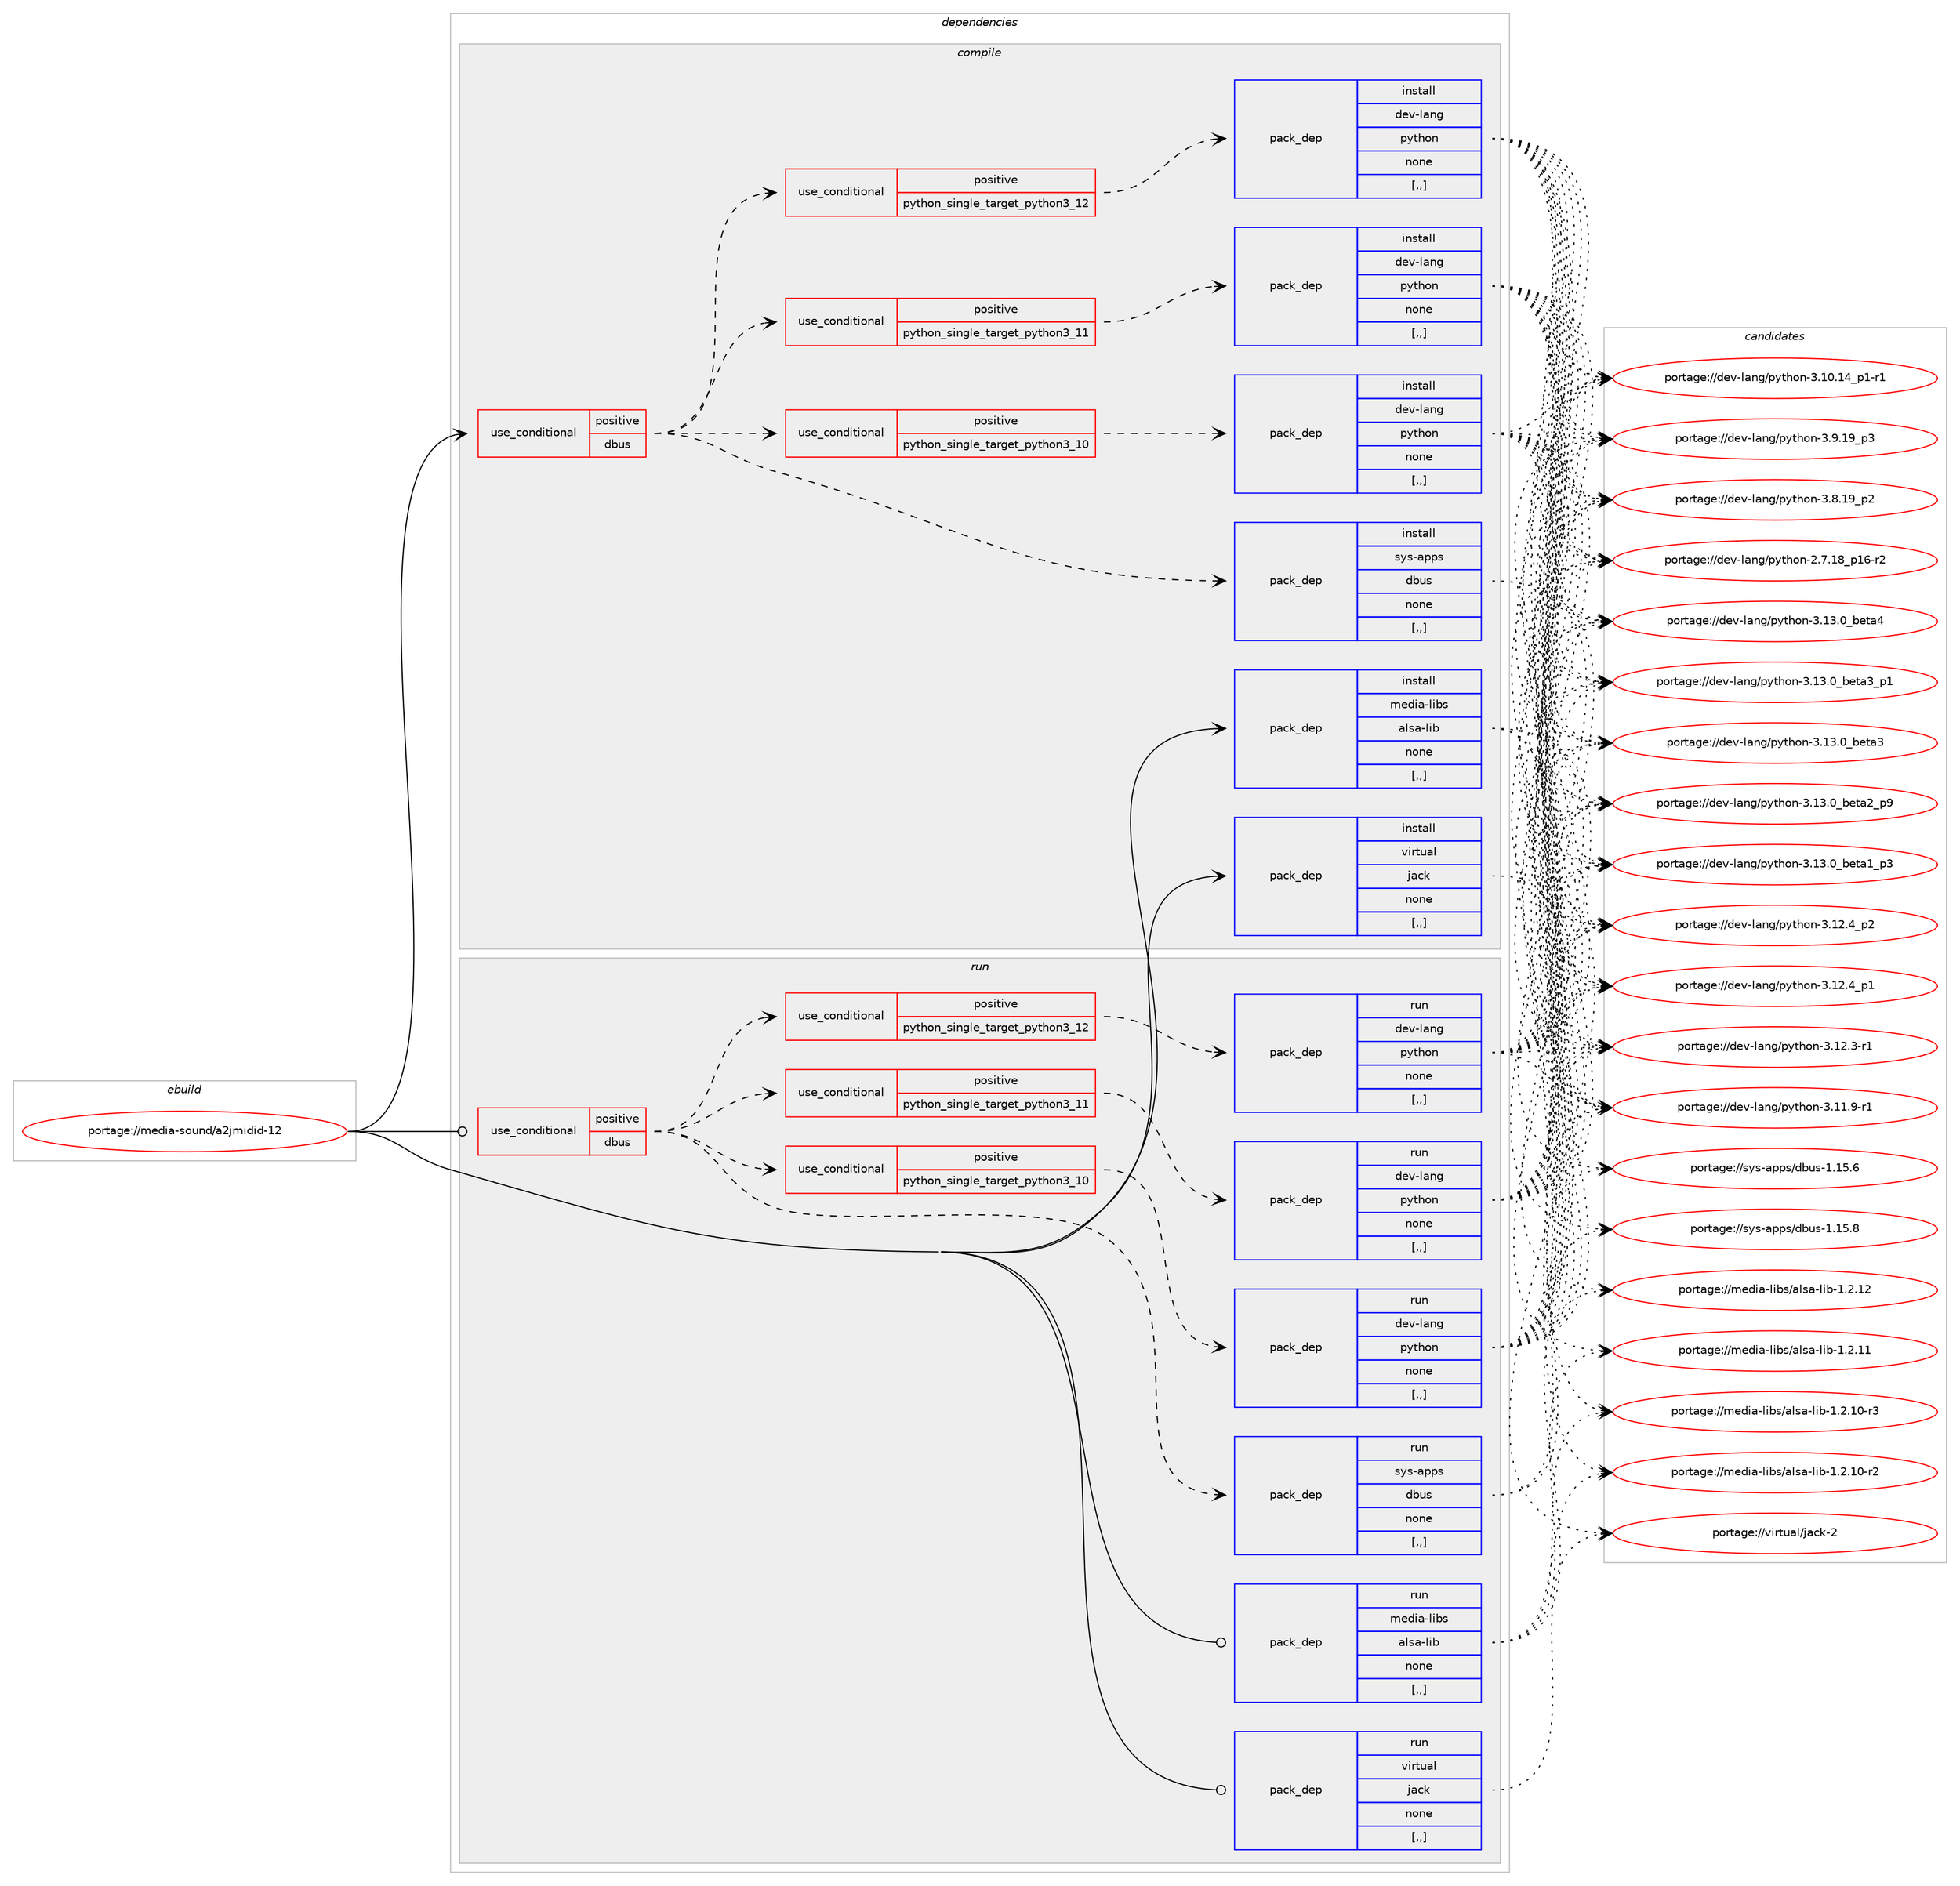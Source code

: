 digraph prolog {

# *************
# Graph options
# *************

newrank=true;
concentrate=true;
compound=true;
graph [rankdir=LR,fontname=Helvetica,fontsize=10,ranksep=1.5];#, ranksep=2.5, nodesep=0.2];
edge  [arrowhead=vee];
node  [fontname=Helvetica,fontsize=10];

# **********
# The ebuild
# **********

subgraph cluster_leftcol {
color=gray;
label=<<i>ebuild</i>>;
id [label="portage://media-sound/a2jmidid-12", color=red, width=4, href="../media-sound/a2jmidid-12.svg"];
}

# ****************
# The dependencies
# ****************

subgraph cluster_midcol {
color=gray;
label=<<i>dependencies</i>>;
subgraph cluster_compile {
fillcolor="#eeeeee";
style=filled;
label=<<i>compile</i>>;
subgraph cond78633 {
dependency310947 [label=<<TABLE BORDER="0" CELLBORDER="1" CELLSPACING="0" CELLPADDING="4"><TR><TD ROWSPAN="3" CELLPADDING="10">use_conditional</TD></TR><TR><TD>positive</TD></TR><TR><TD>dbus</TD></TR></TABLE>>, shape=none, color=red];
subgraph pack229898 {
dependency310948 [label=<<TABLE BORDER="0" CELLBORDER="1" CELLSPACING="0" CELLPADDING="4" WIDTH="220"><TR><TD ROWSPAN="6" CELLPADDING="30">pack_dep</TD></TR><TR><TD WIDTH="110">install</TD></TR><TR><TD>sys-apps</TD></TR><TR><TD>dbus</TD></TR><TR><TD>none</TD></TR><TR><TD>[,,]</TD></TR></TABLE>>, shape=none, color=blue];
}
dependency310947:e -> dependency310948:w [weight=20,style="dashed",arrowhead="vee"];
subgraph cond78634 {
dependency310949 [label=<<TABLE BORDER="0" CELLBORDER="1" CELLSPACING="0" CELLPADDING="4"><TR><TD ROWSPAN="3" CELLPADDING="10">use_conditional</TD></TR><TR><TD>positive</TD></TR><TR><TD>python_single_target_python3_10</TD></TR></TABLE>>, shape=none, color=red];
subgraph pack229899 {
dependency310950 [label=<<TABLE BORDER="0" CELLBORDER="1" CELLSPACING="0" CELLPADDING="4" WIDTH="220"><TR><TD ROWSPAN="6" CELLPADDING="30">pack_dep</TD></TR><TR><TD WIDTH="110">install</TD></TR><TR><TD>dev-lang</TD></TR><TR><TD>python</TD></TR><TR><TD>none</TD></TR><TR><TD>[,,]</TD></TR></TABLE>>, shape=none, color=blue];
}
dependency310949:e -> dependency310950:w [weight=20,style="dashed",arrowhead="vee"];
}
dependency310947:e -> dependency310949:w [weight=20,style="dashed",arrowhead="vee"];
subgraph cond78635 {
dependency310951 [label=<<TABLE BORDER="0" CELLBORDER="1" CELLSPACING="0" CELLPADDING="4"><TR><TD ROWSPAN="3" CELLPADDING="10">use_conditional</TD></TR><TR><TD>positive</TD></TR><TR><TD>python_single_target_python3_11</TD></TR></TABLE>>, shape=none, color=red];
subgraph pack229900 {
dependency310952 [label=<<TABLE BORDER="0" CELLBORDER="1" CELLSPACING="0" CELLPADDING="4" WIDTH="220"><TR><TD ROWSPAN="6" CELLPADDING="30">pack_dep</TD></TR><TR><TD WIDTH="110">install</TD></TR><TR><TD>dev-lang</TD></TR><TR><TD>python</TD></TR><TR><TD>none</TD></TR><TR><TD>[,,]</TD></TR></TABLE>>, shape=none, color=blue];
}
dependency310951:e -> dependency310952:w [weight=20,style="dashed",arrowhead="vee"];
}
dependency310947:e -> dependency310951:w [weight=20,style="dashed",arrowhead="vee"];
subgraph cond78636 {
dependency310953 [label=<<TABLE BORDER="0" CELLBORDER="1" CELLSPACING="0" CELLPADDING="4"><TR><TD ROWSPAN="3" CELLPADDING="10">use_conditional</TD></TR><TR><TD>positive</TD></TR><TR><TD>python_single_target_python3_12</TD></TR></TABLE>>, shape=none, color=red];
subgraph pack229901 {
dependency310954 [label=<<TABLE BORDER="0" CELLBORDER="1" CELLSPACING="0" CELLPADDING="4" WIDTH="220"><TR><TD ROWSPAN="6" CELLPADDING="30">pack_dep</TD></TR><TR><TD WIDTH="110">install</TD></TR><TR><TD>dev-lang</TD></TR><TR><TD>python</TD></TR><TR><TD>none</TD></TR><TR><TD>[,,]</TD></TR></TABLE>>, shape=none, color=blue];
}
dependency310953:e -> dependency310954:w [weight=20,style="dashed",arrowhead="vee"];
}
dependency310947:e -> dependency310953:w [weight=20,style="dashed",arrowhead="vee"];
}
id:e -> dependency310947:w [weight=20,style="solid",arrowhead="vee"];
subgraph pack229902 {
dependency310955 [label=<<TABLE BORDER="0" CELLBORDER="1" CELLSPACING="0" CELLPADDING="4" WIDTH="220"><TR><TD ROWSPAN="6" CELLPADDING="30">pack_dep</TD></TR><TR><TD WIDTH="110">install</TD></TR><TR><TD>media-libs</TD></TR><TR><TD>alsa-lib</TD></TR><TR><TD>none</TD></TR><TR><TD>[,,]</TD></TR></TABLE>>, shape=none, color=blue];
}
id:e -> dependency310955:w [weight=20,style="solid",arrowhead="vee"];
subgraph pack229903 {
dependency310956 [label=<<TABLE BORDER="0" CELLBORDER="1" CELLSPACING="0" CELLPADDING="4" WIDTH="220"><TR><TD ROWSPAN="6" CELLPADDING="30">pack_dep</TD></TR><TR><TD WIDTH="110">install</TD></TR><TR><TD>virtual</TD></TR><TR><TD>jack</TD></TR><TR><TD>none</TD></TR><TR><TD>[,,]</TD></TR></TABLE>>, shape=none, color=blue];
}
id:e -> dependency310956:w [weight=20,style="solid",arrowhead="vee"];
}
subgraph cluster_compileandrun {
fillcolor="#eeeeee";
style=filled;
label=<<i>compile and run</i>>;
}
subgraph cluster_run {
fillcolor="#eeeeee";
style=filled;
label=<<i>run</i>>;
subgraph cond78637 {
dependency310957 [label=<<TABLE BORDER="0" CELLBORDER="1" CELLSPACING="0" CELLPADDING="4"><TR><TD ROWSPAN="3" CELLPADDING="10">use_conditional</TD></TR><TR><TD>positive</TD></TR><TR><TD>dbus</TD></TR></TABLE>>, shape=none, color=red];
subgraph pack229904 {
dependency310958 [label=<<TABLE BORDER="0" CELLBORDER="1" CELLSPACING="0" CELLPADDING="4" WIDTH="220"><TR><TD ROWSPAN="6" CELLPADDING="30">pack_dep</TD></TR><TR><TD WIDTH="110">run</TD></TR><TR><TD>sys-apps</TD></TR><TR><TD>dbus</TD></TR><TR><TD>none</TD></TR><TR><TD>[,,]</TD></TR></TABLE>>, shape=none, color=blue];
}
dependency310957:e -> dependency310958:w [weight=20,style="dashed",arrowhead="vee"];
subgraph cond78638 {
dependency310959 [label=<<TABLE BORDER="0" CELLBORDER="1" CELLSPACING="0" CELLPADDING="4"><TR><TD ROWSPAN="3" CELLPADDING="10">use_conditional</TD></TR><TR><TD>positive</TD></TR><TR><TD>python_single_target_python3_10</TD></TR></TABLE>>, shape=none, color=red];
subgraph pack229905 {
dependency310960 [label=<<TABLE BORDER="0" CELLBORDER="1" CELLSPACING="0" CELLPADDING="4" WIDTH="220"><TR><TD ROWSPAN="6" CELLPADDING="30">pack_dep</TD></TR><TR><TD WIDTH="110">run</TD></TR><TR><TD>dev-lang</TD></TR><TR><TD>python</TD></TR><TR><TD>none</TD></TR><TR><TD>[,,]</TD></TR></TABLE>>, shape=none, color=blue];
}
dependency310959:e -> dependency310960:w [weight=20,style="dashed",arrowhead="vee"];
}
dependency310957:e -> dependency310959:w [weight=20,style="dashed",arrowhead="vee"];
subgraph cond78639 {
dependency310961 [label=<<TABLE BORDER="0" CELLBORDER="1" CELLSPACING="0" CELLPADDING="4"><TR><TD ROWSPAN="3" CELLPADDING="10">use_conditional</TD></TR><TR><TD>positive</TD></TR><TR><TD>python_single_target_python3_11</TD></TR></TABLE>>, shape=none, color=red];
subgraph pack229906 {
dependency310962 [label=<<TABLE BORDER="0" CELLBORDER="1" CELLSPACING="0" CELLPADDING="4" WIDTH="220"><TR><TD ROWSPAN="6" CELLPADDING="30">pack_dep</TD></TR><TR><TD WIDTH="110">run</TD></TR><TR><TD>dev-lang</TD></TR><TR><TD>python</TD></TR><TR><TD>none</TD></TR><TR><TD>[,,]</TD></TR></TABLE>>, shape=none, color=blue];
}
dependency310961:e -> dependency310962:w [weight=20,style="dashed",arrowhead="vee"];
}
dependency310957:e -> dependency310961:w [weight=20,style="dashed",arrowhead="vee"];
subgraph cond78640 {
dependency310963 [label=<<TABLE BORDER="0" CELLBORDER="1" CELLSPACING="0" CELLPADDING="4"><TR><TD ROWSPAN="3" CELLPADDING="10">use_conditional</TD></TR><TR><TD>positive</TD></TR><TR><TD>python_single_target_python3_12</TD></TR></TABLE>>, shape=none, color=red];
subgraph pack229907 {
dependency310964 [label=<<TABLE BORDER="0" CELLBORDER="1" CELLSPACING="0" CELLPADDING="4" WIDTH="220"><TR><TD ROWSPAN="6" CELLPADDING="30">pack_dep</TD></TR><TR><TD WIDTH="110">run</TD></TR><TR><TD>dev-lang</TD></TR><TR><TD>python</TD></TR><TR><TD>none</TD></TR><TR><TD>[,,]</TD></TR></TABLE>>, shape=none, color=blue];
}
dependency310963:e -> dependency310964:w [weight=20,style="dashed",arrowhead="vee"];
}
dependency310957:e -> dependency310963:w [weight=20,style="dashed",arrowhead="vee"];
}
id:e -> dependency310957:w [weight=20,style="solid",arrowhead="odot"];
subgraph pack229908 {
dependency310965 [label=<<TABLE BORDER="0" CELLBORDER="1" CELLSPACING="0" CELLPADDING="4" WIDTH="220"><TR><TD ROWSPAN="6" CELLPADDING="30">pack_dep</TD></TR><TR><TD WIDTH="110">run</TD></TR><TR><TD>media-libs</TD></TR><TR><TD>alsa-lib</TD></TR><TR><TD>none</TD></TR><TR><TD>[,,]</TD></TR></TABLE>>, shape=none, color=blue];
}
id:e -> dependency310965:w [weight=20,style="solid",arrowhead="odot"];
subgraph pack229909 {
dependency310966 [label=<<TABLE BORDER="0" CELLBORDER="1" CELLSPACING="0" CELLPADDING="4" WIDTH="220"><TR><TD ROWSPAN="6" CELLPADDING="30">pack_dep</TD></TR><TR><TD WIDTH="110">run</TD></TR><TR><TD>virtual</TD></TR><TR><TD>jack</TD></TR><TR><TD>none</TD></TR><TR><TD>[,,]</TD></TR></TABLE>>, shape=none, color=blue];
}
id:e -> dependency310966:w [weight=20,style="solid",arrowhead="odot"];
}
}

# **************
# The candidates
# **************

subgraph cluster_choices {
rank=same;
color=gray;
label=<<i>candidates</i>>;

subgraph choice229898 {
color=black;
nodesep=1;
choice1151211154597112112115471009811711545494649534656 [label="portage://sys-apps/dbus-1.15.8", color=red, width=4,href="../sys-apps/dbus-1.15.8.svg"];
choice1151211154597112112115471009811711545494649534654 [label="portage://sys-apps/dbus-1.15.6", color=red, width=4,href="../sys-apps/dbus-1.15.6.svg"];
dependency310948:e -> choice1151211154597112112115471009811711545494649534656:w [style=dotted,weight="100"];
dependency310948:e -> choice1151211154597112112115471009811711545494649534654:w [style=dotted,weight="100"];
}
subgraph choice229899 {
color=black;
nodesep=1;
choice1001011184510897110103471121211161041111104551464951464895981011169752 [label="portage://dev-lang/python-3.13.0_beta4", color=red, width=4,href="../dev-lang/python-3.13.0_beta4.svg"];
choice10010111845108971101034711212111610411111045514649514648959810111697519511249 [label="portage://dev-lang/python-3.13.0_beta3_p1", color=red, width=4,href="../dev-lang/python-3.13.0_beta3_p1.svg"];
choice1001011184510897110103471121211161041111104551464951464895981011169751 [label="portage://dev-lang/python-3.13.0_beta3", color=red, width=4,href="../dev-lang/python-3.13.0_beta3.svg"];
choice10010111845108971101034711212111610411111045514649514648959810111697509511257 [label="portage://dev-lang/python-3.13.0_beta2_p9", color=red, width=4,href="../dev-lang/python-3.13.0_beta2_p9.svg"];
choice10010111845108971101034711212111610411111045514649514648959810111697499511251 [label="portage://dev-lang/python-3.13.0_beta1_p3", color=red, width=4,href="../dev-lang/python-3.13.0_beta1_p3.svg"];
choice100101118451089711010347112121116104111110455146495046529511250 [label="portage://dev-lang/python-3.12.4_p2", color=red, width=4,href="../dev-lang/python-3.12.4_p2.svg"];
choice100101118451089711010347112121116104111110455146495046529511249 [label="portage://dev-lang/python-3.12.4_p1", color=red, width=4,href="../dev-lang/python-3.12.4_p1.svg"];
choice100101118451089711010347112121116104111110455146495046514511449 [label="portage://dev-lang/python-3.12.3-r1", color=red, width=4,href="../dev-lang/python-3.12.3-r1.svg"];
choice100101118451089711010347112121116104111110455146494946574511449 [label="portage://dev-lang/python-3.11.9-r1", color=red, width=4,href="../dev-lang/python-3.11.9-r1.svg"];
choice100101118451089711010347112121116104111110455146494846495295112494511449 [label="portage://dev-lang/python-3.10.14_p1-r1", color=red, width=4,href="../dev-lang/python-3.10.14_p1-r1.svg"];
choice100101118451089711010347112121116104111110455146574649579511251 [label="portage://dev-lang/python-3.9.19_p3", color=red, width=4,href="../dev-lang/python-3.9.19_p3.svg"];
choice100101118451089711010347112121116104111110455146564649579511250 [label="portage://dev-lang/python-3.8.19_p2", color=red, width=4,href="../dev-lang/python-3.8.19_p2.svg"];
choice100101118451089711010347112121116104111110455046554649569511249544511450 [label="portage://dev-lang/python-2.7.18_p16-r2", color=red, width=4,href="../dev-lang/python-2.7.18_p16-r2.svg"];
dependency310950:e -> choice1001011184510897110103471121211161041111104551464951464895981011169752:w [style=dotted,weight="100"];
dependency310950:e -> choice10010111845108971101034711212111610411111045514649514648959810111697519511249:w [style=dotted,weight="100"];
dependency310950:e -> choice1001011184510897110103471121211161041111104551464951464895981011169751:w [style=dotted,weight="100"];
dependency310950:e -> choice10010111845108971101034711212111610411111045514649514648959810111697509511257:w [style=dotted,weight="100"];
dependency310950:e -> choice10010111845108971101034711212111610411111045514649514648959810111697499511251:w [style=dotted,weight="100"];
dependency310950:e -> choice100101118451089711010347112121116104111110455146495046529511250:w [style=dotted,weight="100"];
dependency310950:e -> choice100101118451089711010347112121116104111110455146495046529511249:w [style=dotted,weight="100"];
dependency310950:e -> choice100101118451089711010347112121116104111110455146495046514511449:w [style=dotted,weight="100"];
dependency310950:e -> choice100101118451089711010347112121116104111110455146494946574511449:w [style=dotted,weight="100"];
dependency310950:e -> choice100101118451089711010347112121116104111110455146494846495295112494511449:w [style=dotted,weight="100"];
dependency310950:e -> choice100101118451089711010347112121116104111110455146574649579511251:w [style=dotted,weight="100"];
dependency310950:e -> choice100101118451089711010347112121116104111110455146564649579511250:w [style=dotted,weight="100"];
dependency310950:e -> choice100101118451089711010347112121116104111110455046554649569511249544511450:w [style=dotted,weight="100"];
}
subgraph choice229900 {
color=black;
nodesep=1;
choice1001011184510897110103471121211161041111104551464951464895981011169752 [label="portage://dev-lang/python-3.13.0_beta4", color=red, width=4,href="../dev-lang/python-3.13.0_beta4.svg"];
choice10010111845108971101034711212111610411111045514649514648959810111697519511249 [label="portage://dev-lang/python-3.13.0_beta3_p1", color=red, width=4,href="../dev-lang/python-3.13.0_beta3_p1.svg"];
choice1001011184510897110103471121211161041111104551464951464895981011169751 [label="portage://dev-lang/python-3.13.0_beta3", color=red, width=4,href="../dev-lang/python-3.13.0_beta3.svg"];
choice10010111845108971101034711212111610411111045514649514648959810111697509511257 [label="portage://dev-lang/python-3.13.0_beta2_p9", color=red, width=4,href="../dev-lang/python-3.13.0_beta2_p9.svg"];
choice10010111845108971101034711212111610411111045514649514648959810111697499511251 [label="portage://dev-lang/python-3.13.0_beta1_p3", color=red, width=4,href="../dev-lang/python-3.13.0_beta1_p3.svg"];
choice100101118451089711010347112121116104111110455146495046529511250 [label="portage://dev-lang/python-3.12.4_p2", color=red, width=4,href="../dev-lang/python-3.12.4_p2.svg"];
choice100101118451089711010347112121116104111110455146495046529511249 [label="portage://dev-lang/python-3.12.4_p1", color=red, width=4,href="../dev-lang/python-3.12.4_p1.svg"];
choice100101118451089711010347112121116104111110455146495046514511449 [label="portage://dev-lang/python-3.12.3-r1", color=red, width=4,href="../dev-lang/python-3.12.3-r1.svg"];
choice100101118451089711010347112121116104111110455146494946574511449 [label="portage://dev-lang/python-3.11.9-r1", color=red, width=4,href="../dev-lang/python-3.11.9-r1.svg"];
choice100101118451089711010347112121116104111110455146494846495295112494511449 [label="portage://dev-lang/python-3.10.14_p1-r1", color=red, width=4,href="../dev-lang/python-3.10.14_p1-r1.svg"];
choice100101118451089711010347112121116104111110455146574649579511251 [label="portage://dev-lang/python-3.9.19_p3", color=red, width=4,href="../dev-lang/python-3.9.19_p3.svg"];
choice100101118451089711010347112121116104111110455146564649579511250 [label="portage://dev-lang/python-3.8.19_p2", color=red, width=4,href="../dev-lang/python-3.8.19_p2.svg"];
choice100101118451089711010347112121116104111110455046554649569511249544511450 [label="portage://dev-lang/python-2.7.18_p16-r2", color=red, width=4,href="../dev-lang/python-2.7.18_p16-r2.svg"];
dependency310952:e -> choice1001011184510897110103471121211161041111104551464951464895981011169752:w [style=dotted,weight="100"];
dependency310952:e -> choice10010111845108971101034711212111610411111045514649514648959810111697519511249:w [style=dotted,weight="100"];
dependency310952:e -> choice1001011184510897110103471121211161041111104551464951464895981011169751:w [style=dotted,weight="100"];
dependency310952:e -> choice10010111845108971101034711212111610411111045514649514648959810111697509511257:w [style=dotted,weight="100"];
dependency310952:e -> choice10010111845108971101034711212111610411111045514649514648959810111697499511251:w [style=dotted,weight="100"];
dependency310952:e -> choice100101118451089711010347112121116104111110455146495046529511250:w [style=dotted,weight="100"];
dependency310952:e -> choice100101118451089711010347112121116104111110455146495046529511249:w [style=dotted,weight="100"];
dependency310952:e -> choice100101118451089711010347112121116104111110455146495046514511449:w [style=dotted,weight="100"];
dependency310952:e -> choice100101118451089711010347112121116104111110455146494946574511449:w [style=dotted,weight="100"];
dependency310952:e -> choice100101118451089711010347112121116104111110455146494846495295112494511449:w [style=dotted,weight="100"];
dependency310952:e -> choice100101118451089711010347112121116104111110455146574649579511251:w [style=dotted,weight="100"];
dependency310952:e -> choice100101118451089711010347112121116104111110455146564649579511250:w [style=dotted,weight="100"];
dependency310952:e -> choice100101118451089711010347112121116104111110455046554649569511249544511450:w [style=dotted,weight="100"];
}
subgraph choice229901 {
color=black;
nodesep=1;
choice1001011184510897110103471121211161041111104551464951464895981011169752 [label="portage://dev-lang/python-3.13.0_beta4", color=red, width=4,href="../dev-lang/python-3.13.0_beta4.svg"];
choice10010111845108971101034711212111610411111045514649514648959810111697519511249 [label="portage://dev-lang/python-3.13.0_beta3_p1", color=red, width=4,href="../dev-lang/python-3.13.0_beta3_p1.svg"];
choice1001011184510897110103471121211161041111104551464951464895981011169751 [label="portage://dev-lang/python-3.13.0_beta3", color=red, width=4,href="../dev-lang/python-3.13.0_beta3.svg"];
choice10010111845108971101034711212111610411111045514649514648959810111697509511257 [label="portage://dev-lang/python-3.13.0_beta2_p9", color=red, width=4,href="../dev-lang/python-3.13.0_beta2_p9.svg"];
choice10010111845108971101034711212111610411111045514649514648959810111697499511251 [label="portage://dev-lang/python-3.13.0_beta1_p3", color=red, width=4,href="../dev-lang/python-3.13.0_beta1_p3.svg"];
choice100101118451089711010347112121116104111110455146495046529511250 [label="portage://dev-lang/python-3.12.4_p2", color=red, width=4,href="../dev-lang/python-3.12.4_p2.svg"];
choice100101118451089711010347112121116104111110455146495046529511249 [label="portage://dev-lang/python-3.12.4_p1", color=red, width=4,href="../dev-lang/python-3.12.4_p1.svg"];
choice100101118451089711010347112121116104111110455146495046514511449 [label="portage://dev-lang/python-3.12.3-r1", color=red, width=4,href="../dev-lang/python-3.12.3-r1.svg"];
choice100101118451089711010347112121116104111110455146494946574511449 [label="portage://dev-lang/python-3.11.9-r1", color=red, width=4,href="../dev-lang/python-3.11.9-r1.svg"];
choice100101118451089711010347112121116104111110455146494846495295112494511449 [label="portage://dev-lang/python-3.10.14_p1-r1", color=red, width=4,href="../dev-lang/python-3.10.14_p1-r1.svg"];
choice100101118451089711010347112121116104111110455146574649579511251 [label="portage://dev-lang/python-3.9.19_p3", color=red, width=4,href="../dev-lang/python-3.9.19_p3.svg"];
choice100101118451089711010347112121116104111110455146564649579511250 [label="portage://dev-lang/python-3.8.19_p2", color=red, width=4,href="../dev-lang/python-3.8.19_p2.svg"];
choice100101118451089711010347112121116104111110455046554649569511249544511450 [label="portage://dev-lang/python-2.7.18_p16-r2", color=red, width=4,href="../dev-lang/python-2.7.18_p16-r2.svg"];
dependency310954:e -> choice1001011184510897110103471121211161041111104551464951464895981011169752:w [style=dotted,weight="100"];
dependency310954:e -> choice10010111845108971101034711212111610411111045514649514648959810111697519511249:w [style=dotted,weight="100"];
dependency310954:e -> choice1001011184510897110103471121211161041111104551464951464895981011169751:w [style=dotted,weight="100"];
dependency310954:e -> choice10010111845108971101034711212111610411111045514649514648959810111697509511257:w [style=dotted,weight="100"];
dependency310954:e -> choice10010111845108971101034711212111610411111045514649514648959810111697499511251:w [style=dotted,weight="100"];
dependency310954:e -> choice100101118451089711010347112121116104111110455146495046529511250:w [style=dotted,weight="100"];
dependency310954:e -> choice100101118451089711010347112121116104111110455146495046529511249:w [style=dotted,weight="100"];
dependency310954:e -> choice100101118451089711010347112121116104111110455146495046514511449:w [style=dotted,weight="100"];
dependency310954:e -> choice100101118451089711010347112121116104111110455146494946574511449:w [style=dotted,weight="100"];
dependency310954:e -> choice100101118451089711010347112121116104111110455146494846495295112494511449:w [style=dotted,weight="100"];
dependency310954:e -> choice100101118451089711010347112121116104111110455146574649579511251:w [style=dotted,weight="100"];
dependency310954:e -> choice100101118451089711010347112121116104111110455146564649579511250:w [style=dotted,weight="100"];
dependency310954:e -> choice100101118451089711010347112121116104111110455046554649569511249544511450:w [style=dotted,weight="100"];
}
subgraph choice229902 {
color=black;
nodesep=1;
choice109101100105974510810598115479710811597451081059845494650464950 [label="portage://media-libs/alsa-lib-1.2.12", color=red, width=4,href="../media-libs/alsa-lib-1.2.12.svg"];
choice109101100105974510810598115479710811597451081059845494650464949 [label="portage://media-libs/alsa-lib-1.2.11", color=red, width=4,href="../media-libs/alsa-lib-1.2.11.svg"];
choice1091011001059745108105981154797108115974510810598454946504649484511451 [label="portage://media-libs/alsa-lib-1.2.10-r3", color=red, width=4,href="../media-libs/alsa-lib-1.2.10-r3.svg"];
choice1091011001059745108105981154797108115974510810598454946504649484511450 [label="portage://media-libs/alsa-lib-1.2.10-r2", color=red, width=4,href="../media-libs/alsa-lib-1.2.10-r2.svg"];
dependency310955:e -> choice109101100105974510810598115479710811597451081059845494650464950:w [style=dotted,weight="100"];
dependency310955:e -> choice109101100105974510810598115479710811597451081059845494650464949:w [style=dotted,weight="100"];
dependency310955:e -> choice1091011001059745108105981154797108115974510810598454946504649484511451:w [style=dotted,weight="100"];
dependency310955:e -> choice1091011001059745108105981154797108115974510810598454946504649484511450:w [style=dotted,weight="100"];
}
subgraph choice229903 {
color=black;
nodesep=1;
choice118105114116117971084710697991074550 [label="portage://virtual/jack-2", color=red, width=4,href="../virtual/jack-2.svg"];
dependency310956:e -> choice118105114116117971084710697991074550:w [style=dotted,weight="100"];
}
subgraph choice229904 {
color=black;
nodesep=1;
choice1151211154597112112115471009811711545494649534656 [label="portage://sys-apps/dbus-1.15.8", color=red, width=4,href="../sys-apps/dbus-1.15.8.svg"];
choice1151211154597112112115471009811711545494649534654 [label="portage://sys-apps/dbus-1.15.6", color=red, width=4,href="../sys-apps/dbus-1.15.6.svg"];
dependency310958:e -> choice1151211154597112112115471009811711545494649534656:w [style=dotted,weight="100"];
dependency310958:e -> choice1151211154597112112115471009811711545494649534654:w [style=dotted,weight="100"];
}
subgraph choice229905 {
color=black;
nodesep=1;
choice1001011184510897110103471121211161041111104551464951464895981011169752 [label="portage://dev-lang/python-3.13.0_beta4", color=red, width=4,href="../dev-lang/python-3.13.0_beta4.svg"];
choice10010111845108971101034711212111610411111045514649514648959810111697519511249 [label="portage://dev-lang/python-3.13.0_beta3_p1", color=red, width=4,href="../dev-lang/python-3.13.0_beta3_p1.svg"];
choice1001011184510897110103471121211161041111104551464951464895981011169751 [label="portage://dev-lang/python-3.13.0_beta3", color=red, width=4,href="../dev-lang/python-3.13.0_beta3.svg"];
choice10010111845108971101034711212111610411111045514649514648959810111697509511257 [label="portage://dev-lang/python-3.13.0_beta2_p9", color=red, width=4,href="../dev-lang/python-3.13.0_beta2_p9.svg"];
choice10010111845108971101034711212111610411111045514649514648959810111697499511251 [label="portage://dev-lang/python-3.13.0_beta1_p3", color=red, width=4,href="../dev-lang/python-3.13.0_beta1_p3.svg"];
choice100101118451089711010347112121116104111110455146495046529511250 [label="portage://dev-lang/python-3.12.4_p2", color=red, width=4,href="../dev-lang/python-3.12.4_p2.svg"];
choice100101118451089711010347112121116104111110455146495046529511249 [label="portage://dev-lang/python-3.12.4_p1", color=red, width=4,href="../dev-lang/python-3.12.4_p1.svg"];
choice100101118451089711010347112121116104111110455146495046514511449 [label="portage://dev-lang/python-3.12.3-r1", color=red, width=4,href="../dev-lang/python-3.12.3-r1.svg"];
choice100101118451089711010347112121116104111110455146494946574511449 [label="portage://dev-lang/python-3.11.9-r1", color=red, width=4,href="../dev-lang/python-3.11.9-r1.svg"];
choice100101118451089711010347112121116104111110455146494846495295112494511449 [label="portage://dev-lang/python-3.10.14_p1-r1", color=red, width=4,href="../dev-lang/python-3.10.14_p1-r1.svg"];
choice100101118451089711010347112121116104111110455146574649579511251 [label="portage://dev-lang/python-3.9.19_p3", color=red, width=4,href="../dev-lang/python-3.9.19_p3.svg"];
choice100101118451089711010347112121116104111110455146564649579511250 [label="portage://dev-lang/python-3.8.19_p2", color=red, width=4,href="../dev-lang/python-3.8.19_p2.svg"];
choice100101118451089711010347112121116104111110455046554649569511249544511450 [label="portage://dev-lang/python-2.7.18_p16-r2", color=red, width=4,href="../dev-lang/python-2.7.18_p16-r2.svg"];
dependency310960:e -> choice1001011184510897110103471121211161041111104551464951464895981011169752:w [style=dotted,weight="100"];
dependency310960:e -> choice10010111845108971101034711212111610411111045514649514648959810111697519511249:w [style=dotted,weight="100"];
dependency310960:e -> choice1001011184510897110103471121211161041111104551464951464895981011169751:w [style=dotted,weight="100"];
dependency310960:e -> choice10010111845108971101034711212111610411111045514649514648959810111697509511257:w [style=dotted,weight="100"];
dependency310960:e -> choice10010111845108971101034711212111610411111045514649514648959810111697499511251:w [style=dotted,weight="100"];
dependency310960:e -> choice100101118451089711010347112121116104111110455146495046529511250:w [style=dotted,weight="100"];
dependency310960:e -> choice100101118451089711010347112121116104111110455146495046529511249:w [style=dotted,weight="100"];
dependency310960:e -> choice100101118451089711010347112121116104111110455146495046514511449:w [style=dotted,weight="100"];
dependency310960:e -> choice100101118451089711010347112121116104111110455146494946574511449:w [style=dotted,weight="100"];
dependency310960:e -> choice100101118451089711010347112121116104111110455146494846495295112494511449:w [style=dotted,weight="100"];
dependency310960:e -> choice100101118451089711010347112121116104111110455146574649579511251:w [style=dotted,weight="100"];
dependency310960:e -> choice100101118451089711010347112121116104111110455146564649579511250:w [style=dotted,weight="100"];
dependency310960:e -> choice100101118451089711010347112121116104111110455046554649569511249544511450:w [style=dotted,weight="100"];
}
subgraph choice229906 {
color=black;
nodesep=1;
choice1001011184510897110103471121211161041111104551464951464895981011169752 [label="portage://dev-lang/python-3.13.0_beta4", color=red, width=4,href="../dev-lang/python-3.13.0_beta4.svg"];
choice10010111845108971101034711212111610411111045514649514648959810111697519511249 [label="portage://dev-lang/python-3.13.0_beta3_p1", color=red, width=4,href="../dev-lang/python-3.13.0_beta3_p1.svg"];
choice1001011184510897110103471121211161041111104551464951464895981011169751 [label="portage://dev-lang/python-3.13.0_beta3", color=red, width=4,href="../dev-lang/python-3.13.0_beta3.svg"];
choice10010111845108971101034711212111610411111045514649514648959810111697509511257 [label="portage://dev-lang/python-3.13.0_beta2_p9", color=red, width=4,href="../dev-lang/python-3.13.0_beta2_p9.svg"];
choice10010111845108971101034711212111610411111045514649514648959810111697499511251 [label="portage://dev-lang/python-3.13.0_beta1_p3", color=red, width=4,href="../dev-lang/python-3.13.0_beta1_p3.svg"];
choice100101118451089711010347112121116104111110455146495046529511250 [label="portage://dev-lang/python-3.12.4_p2", color=red, width=4,href="../dev-lang/python-3.12.4_p2.svg"];
choice100101118451089711010347112121116104111110455146495046529511249 [label="portage://dev-lang/python-3.12.4_p1", color=red, width=4,href="../dev-lang/python-3.12.4_p1.svg"];
choice100101118451089711010347112121116104111110455146495046514511449 [label="portage://dev-lang/python-3.12.3-r1", color=red, width=4,href="../dev-lang/python-3.12.3-r1.svg"];
choice100101118451089711010347112121116104111110455146494946574511449 [label="portage://dev-lang/python-3.11.9-r1", color=red, width=4,href="../dev-lang/python-3.11.9-r1.svg"];
choice100101118451089711010347112121116104111110455146494846495295112494511449 [label="portage://dev-lang/python-3.10.14_p1-r1", color=red, width=4,href="../dev-lang/python-3.10.14_p1-r1.svg"];
choice100101118451089711010347112121116104111110455146574649579511251 [label="portage://dev-lang/python-3.9.19_p3", color=red, width=4,href="../dev-lang/python-3.9.19_p3.svg"];
choice100101118451089711010347112121116104111110455146564649579511250 [label="portage://dev-lang/python-3.8.19_p2", color=red, width=4,href="../dev-lang/python-3.8.19_p2.svg"];
choice100101118451089711010347112121116104111110455046554649569511249544511450 [label="portage://dev-lang/python-2.7.18_p16-r2", color=red, width=4,href="../dev-lang/python-2.7.18_p16-r2.svg"];
dependency310962:e -> choice1001011184510897110103471121211161041111104551464951464895981011169752:w [style=dotted,weight="100"];
dependency310962:e -> choice10010111845108971101034711212111610411111045514649514648959810111697519511249:w [style=dotted,weight="100"];
dependency310962:e -> choice1001011184510897110103471121211161041111104551464951464895981011169751:w [style=dotted,weight="100"];
dependency310962:e -> choice10010111845108971101034711212111610411111045514649514648959810111697509511257:w [style=dotted,weight="100"];
dependency310962:e -> choice10010111845108971101034711212111610411111045514649514648959810111697499511251:w [style=dotted,weight="100"];
dependency310962:e -> choice100101118451089711010347112121116104111110455146495046529511250:w [style=dotted,weight="100"];
dependency310962:e -> choice100101118451089711010347112121116104111110455146495046529511249:w [style=dotted,weight="100"];
dependency310962:e -> choice100101118451089711010347112121116104111110455146495046514511449:w [style=dotted,weight="100"];
dependency310962:e -> choice100101118451089711010347112121116104111110455146494946574511449:w [style=dotted,weight="100"];
dependency310962:e -> choice100101118451089711010347112121116104111110455146494846495295112494511449:w [style=dotted,weight="100"];
dependency310962:e -> choice100101118451089711010347112121116104111110455146574649579511251:w [style=dotted,weight="100"];
dependency310962:e -> choice100101118451089711010347112121116104111110455146564649579511250:w [style=dotted,weight="100"];
dependency310962:e -> choice100101118451089711010347112121116104111110455046554649569511249544511450:w [style=dotted,weight="100"];
}
subgraph choice229907 {
color=black;
nodesep=1;
choice1001011184510897110103471121211161041111104551464951464895981011169752 [label="portage://dev-lang/python-3.13.0_beta4", color=red, width=4,href="../dev-lang/python-3.13.0_beta4.svg"];
choice10010111845108971101034711212111610411111045514649514648959810111697519511249 [label="portage://dev-lang/python-3.13.0_beta3_p1", color=red, width=4,href="../dev-lang/python-3.13.0_beta3_p1.svg"];
choice1001011184510897110103471121211161041111104551464951464895981011169751 [label="portage://dev-lang/python-3.13.0_beta3", color=red, width=4,href="../dev-lang/python-3.13.0_beta3.svg"];
choice10010111845108971101034711212111610411111045514649514648959810111697509511257 [label="portage://dev-lang/python-3.13.0_beta2_p9", color=red, width=4,href="../dev-lang/python-3.13.0_beta2_p9.svg"];
choice10010111845108971101034711212111610411111045514649514648959810111697499511251 [label="portage://dev-lang/python-3.13.0_beta1_p3", color=red, width=4,href="../dev-lang/python-3.13.0_beta1_p3.svg"];
choice100101118451089711010347112121116104111110455146495046529511250 [label="portage://dev-lang/python-3.12.4_p2", color=red, width=4,href="../dev-lang/python-3.12.4_p2.svg"];
choice100101118451089711010347112121116104111110455146495046529511249 [label="portage://dev-lang/python-3.12.4_p1", color=red, width=4,href="../dev-lang/python-3.12.4_p1.svg"];
choice100101118451089711010347112121116104111110455146495046514511449 [label="portage://dev-lang/python-3.12.3-r1", color=red, width=4,href="../dev-lang/python-3.12.3-r1.svg"];
choice100101118451089711010347112121116104111110455146494946574511449 [label="portage://dev-lang/python-3.11.9-r1", color=red, width=4,href="../dev-lang/python-3.11.9-r1.svg"];
choice100101118451089711010347112121116104111110455146494846495295112494511449 [label="portage://dev-lang/python-3.10.14_p1-r1", color=red, width=4,href="../dev-lang/python-3.10.14_p1-r1.svg"];
choice100101118451089711010347112121116104111110455146574649579511251 [label="portage://dev-lang/python-3.9.19_p3", color=red, width=4,href="../dev-lang/python-3.9.19_p3.svg"];
choice100101118451089711010347112121116104111110455146564649579511250 [label="portage://dev-lang/python-3.8.19_p2", color=red, width=4,href="../dev-lang/python-3.8.19_p2.svg"];
choice100101118451089711010347112121116104111110455046554649569511249544511450 [label="portage://dev-lang/python-2.7.18_p16-r2", color=red, width=4,href="../dev-lang/python-2.7.18_p16-r2.svg"];
dependency310964:e -> choice1001011184510897110103471121211161041111104551464951464895981011169752:w [style=dotted,weight="100"];
dependency310964:e -> choice10010111845108971101034711212111610411111045514649514648959810111697519511249:w [style=dotted,weight="100"];
dependency310964:e -> choice1001011184510897110103471121211161041111104551464951464895981011169751:w [style=dotted,weight="100"];
dependency310964:e -> choice10010111845108971101034711212111610411111045514649514648959810111697509511257:w [style=dotted,weight="100"];
dependency310964:e -> choice10010111845108971101034711212111610411111045514649514648959810111697499511251:w [style=dotted,weight="100"];
dependency310964:e -> choice100101118451089711010347112121116104111110455146495046529511250:w [style=dotted,weight="100"];
dependency310964:e -> choice100101118451089711010347112121116104111110455146495046529511249:w [style=dotted,weight="100"];
dependency310964:e -> choice100101118451089711010347112121116104111110455146495046514511449:w [style=dotted,weight="100"];
dependency310964:e -> choice100101118451089711010347112121116104111110455146494946574511449:w [style=dotted,weight="100"];
dependency310964:e -> choice100101118451089711010347112121116104111110455146494846495295112494511449:w [style=dotted,weight="100"];
dependency310964:e -> choice100101118451089711010347112121116104111110455146574649579511251:w [style=dotted,weight="100"];
dependency310964:e -> choice100101118451089711010347112121116104111110455146564649579511250:w [style=dotted,weight="100"];
dependency310964:e -> choice100101118451089711010347112121116104111110455046554649569511249544511450:w [style=dotted,weight="100"];
}
subgraph choice229908 {
color=black;
nodesep=1;
choice109101100105974510810598115479710811597451081059845494650464950 [label="portage://media-libs/alsa-lib-1.2.12", color=red, width=4,href="../media-libs/alsa-lib-1.2.12.svg"];
choice109101100105974510810598115479710811597451081059845494650464949 [label="portage://media-libs/alsa-lib-1.2.11", color=red, width=4,href="../media-libs/alsa-lib-1.2.11.svg"];
choice1091011001059745108105981154797108115974510810598454946504649484511451 [label="portage://media-libs/alsa-lib-1.2.10-r3", color=red, width=4,href="../media-libs/alsa-lib-1.2.10-r3.svg"];
choice1091011001059745108105981154797108115974510810598454946504649484511450 [label="portage://media-libs/alsa-lib-1.2.10-r2", color=red, width=4,href="../media-libs/alsa-lib-1.2.10-r2.svg"];
dependency310965:e -> choice109101100105974510810598115479710811597451081059845494650464950:w [style=dotted,weight="100"];
dependency310965:e -> choice109101100105974510810598115479710811597451081059845494650464949:w [style=dotted,weight="100"];
dependency310965:e -> choice1091011001059745108105981154797108115974510810598454946504649484511451:w [style=dotted,weight="100"];
dependency310965:e -> choice1091011001059745108105981154797108115974510810598454946504649484511450:w [style=dotted,weight="100"];
}
subgraph choice229909 {
color=black;
nodesep=1;
choice118105114116117971084710697991074550 [label="portage://virtual/jack-2", color=red, width=4,href="../virtual/jack-2.svg"];
dependency310966:e -> choice118105114116117971084710697991074550:w [style=dotted,weight="100"];
}
}

}
